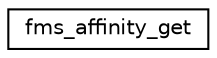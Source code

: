 digraph "Graphical Class Hierarchy"
{
 // INTERACTIVE_SVG=YES
 // LATEX_PDF_SIZE
  edge [fontname="Helvetica",fontsize="10",labelfontname="Helvetica",labelfontsize="10"];
  node [fontname="Helvetica",fontsize="10",shape=record];
  rankdir="LR";
  Node0 [label="fms_affinity_get",height=0.2,width=0.4,color="black", fillcolor="white", style="filled",URL="$interfacefms__affinity__mod_1_1fms__affinity__get.html",tooltip="Interface to get affinity from the current component."];
}
